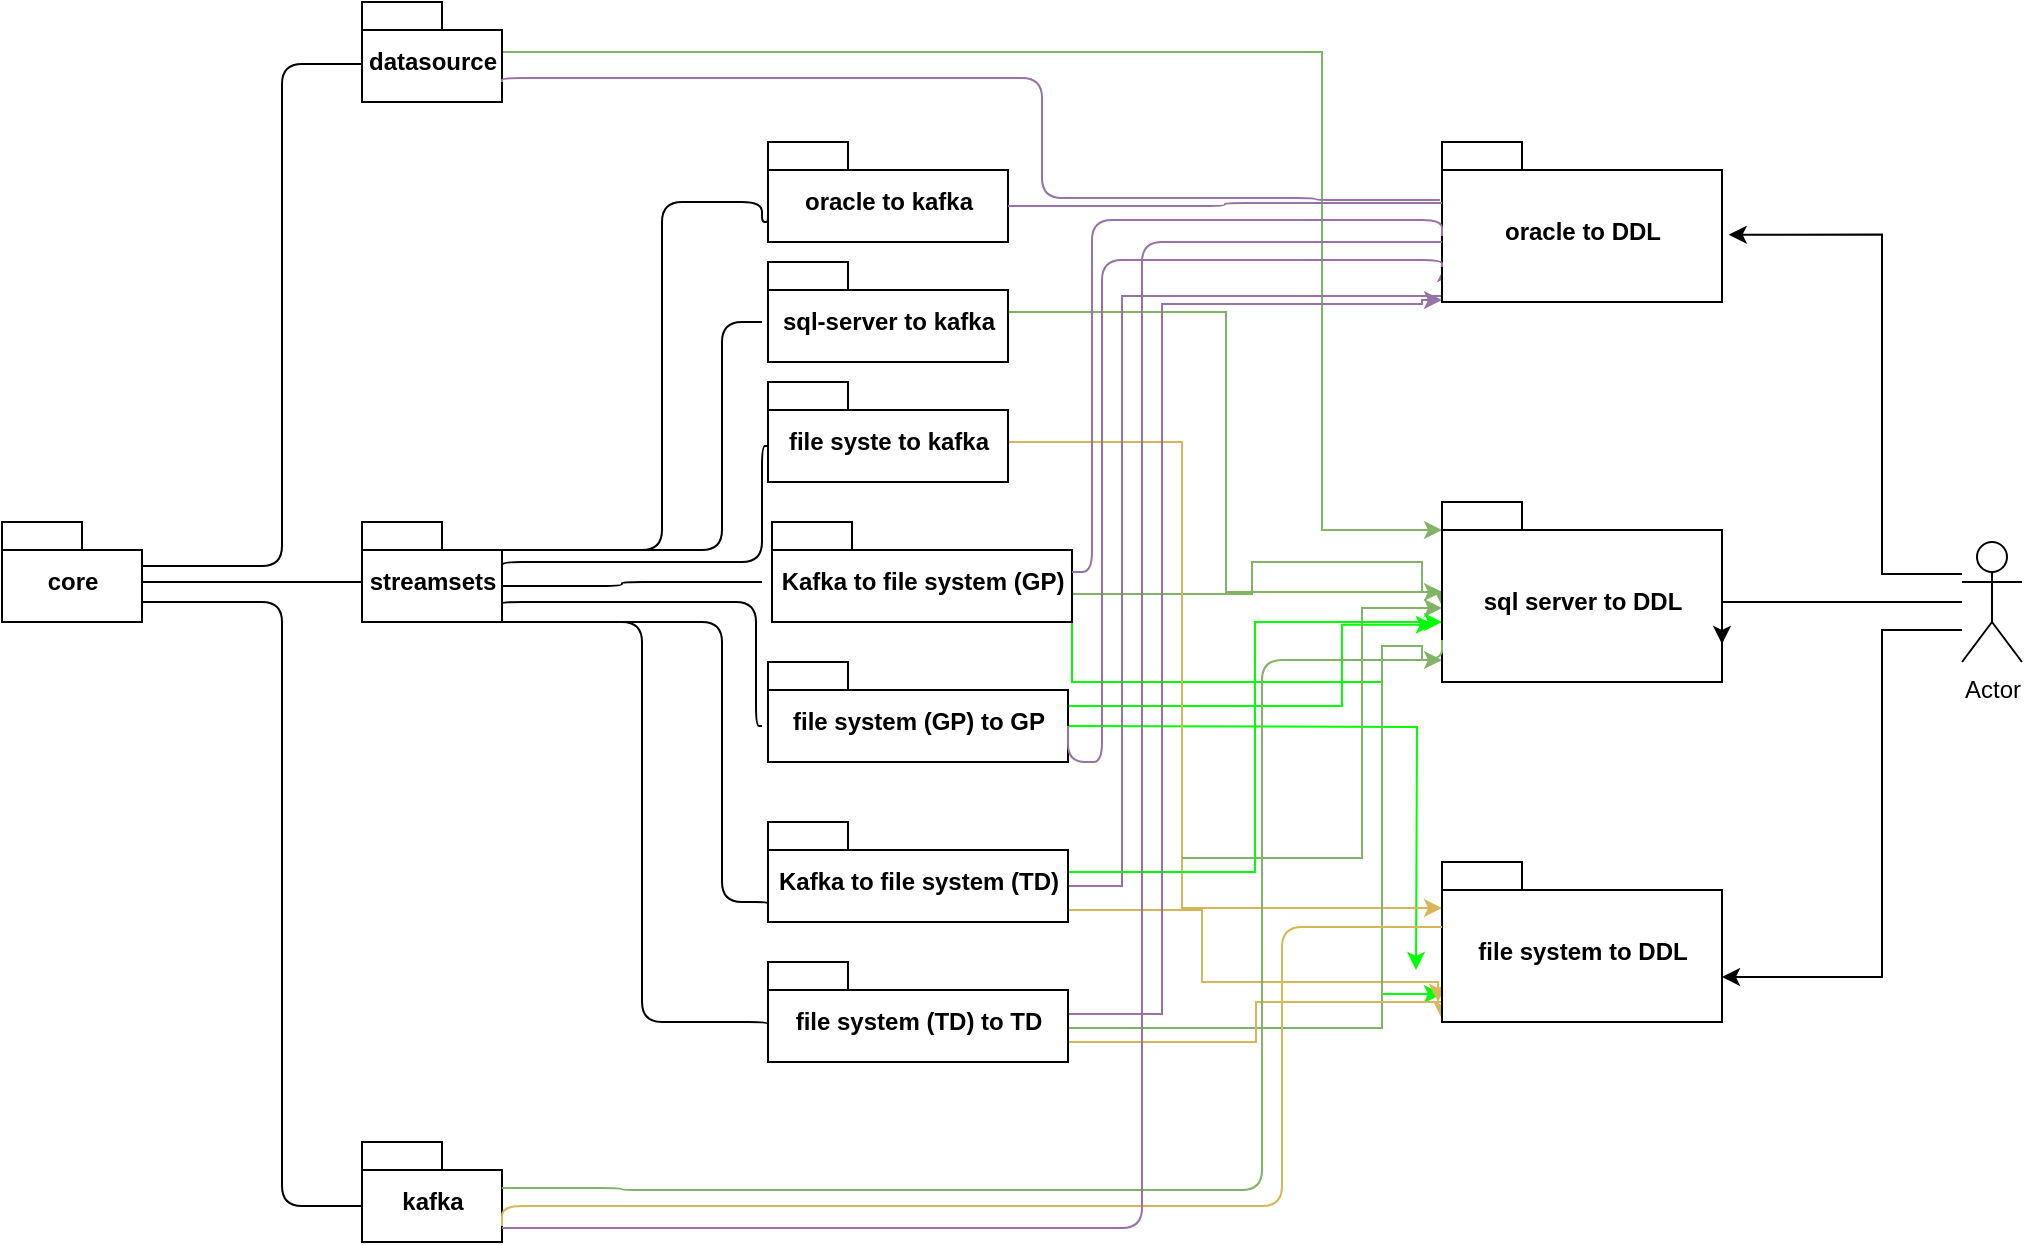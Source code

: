<mxfile version="13.5.4" type="github">
  <diagram name="Page-1" id="5f0bae14-7c28-e335-631c-24af17079c00">
    <mxGraphModel dx="782" dy="388" grid="1" gridSize="10" guides="1" tooltips="1" connect="1" arrows="1" fold="1" page="1" pageScale="1" pageWidth="1100" pageHeight="850" background="#ffffff" math="0" shadow="0">
      <root>
        <mxCell id="0" />
        <mxCell id="1" parent="0" />
        <mxCell id="2QyRIhkgAAj0MdfAddQl-88" style="edgeStyle=orthogonalEdgeStyle;rounded=0;orthogonalLoop=1;jettySize=auto;html=1;exitX=0;exitY=0;exitDx=150;exitDy=41;exitPerimeter=0;entryX=0;entryY=0;entryDx=0;entryDy=41;entryPerimeter=0;fillColor=#d5e8d4;strokeColor=#82b366;" edge="1" parent="1">
          <mxGeometry relative="1" as="geometry">
            <mxPoint x="595" y="346" as="sourcePoint" />
            <mxPoint x="780" y="325" as="targetPoint" />
            <Array as="points">
              <mxPoint x="595" y="326" />
              <mxPoint x="685" y="326" />
              <mxPoint x="685" y="310" />
              <mxPoint x="770" y="310" />
              <mxPoint x="770" y="325" />
            </Array>
          </mxGeometry>
        </mxCell>
        <mxCell id="2QyRIhkgAAj0MdfAddQl-110" style="edgeStyle=orthogonalEdgeStyle;rounded=0;orthogonalLoop=1;jettySize=auto;html=1;entryX=0;entryY=0;entryDx=0;entryDy=47;entryPerimeter=0;strokeColor=#00FF00;" edge="1" parent="1">
          <mxGeometry relative="1" as="geometry">
            <mxPoint x="595" y="334" as="sourcePoint" />
            <mxPoint x="780" y="526" as="targetPoint" />
            <Array as="points">
              <mxPoint x="595" y="370" />
              <mxPoint x="750" y="370" />
              <mxPoint x="750" y="526" />
            </Array>
          </mxGeometry>
        </mxCell>
        <mxCell id="2QyRIhkgAAj0MdfAddQl-11" value="Kafka to file system (GP)" style="shape=folder;fontStyle=1;spacingTop=10;tabWidth=40;tabHeight=14;tabPosition=left;html=1;" vertex="1" parent="1">
          <mxGeometry x="445" y="290" width="150" height="50" as="geometry" />
        </mxCell>
        <mxCell id="2QyRIhkgAAj0MdfAddQl-109" style="edgeStyle=orthogonalEdgeStyle;rounded=0;orthogonalLoop=1;jettySize=auto;html=1;strokeColor=#00FF00;entryX=-0.029;entryY=0.715;entryDx=0;entryDy=0;entryPerimeter=0;" edge="1" parent="1">
          <mxGeometry relative="1" as="geometry">
            <mxPoint x="775.94" y="341.35" as="targetPoint" />
            <mxPoint x="593" y="382" as="sourcePoint" />
            <Array as="points">
              <mxPoint x="730" y="382" />
              <mxPoint x="730" y="341" />
            </Array>
          </mxGeometry>
        </mxCell>
        <mxCell id="2QyRIhkgAAj0MdfAddQl-111" style="edgeStyle=orthogonalEdgeStyle;rounded=0;orthogonalLoop=1;jettySize=auto;html=1;entryX=0;entryY=0;entryDx=0;entryDy=47;entryPerimeter=0;strokeColor=#00FF00;" edge="1" parent="1">
          <mxGeometry relative="1" as="geometry">
            <mxPoint x="580" y="392" as="sourcePoint" />
            <mxPoint x="767" y="514" as="targetPoint" />
          </mxGeometry>
        </mxCell>
        <mxCell id="2QyRIhkgAAj0MdfAddQl-17" value="file system (GP) to GP" style="shape=folder;fontStyle=1;spacingTop=10;tabWidth=40;tabHeight=14;tabPosition=left;html=1;" vertex="1" parent="1">
          <mxGeometry x="443" y="360" width="150" height="50" as="geometry" />
        </mxCell>
        <mxCell id="2QyRIhkgAAj0MdfAddQl-6" value="core" style="shape=folder;fontStyle=1;spacingTop=10;tabWidth=40;tabHeight=14;tabPosition=left;html=1;" vertex="1" parent="1">
          <mxGeometry x="60" y="290" width="70" height="50" as="geometry" />
        </mxCell>
        <mxCell id="2QyRIhkgAAj0MdfAddQl-102" style="edgeStyle=orthogonalEdgeStyle;rounded=0;orthogonalLoop=1;jettySize=auto;html=1;entryX=0;entryY=0;entryDx=0;entryDy=52;entryPerimeter=0;fillColor=#d5e8d4;strokeColor=#82b366;" edge="1" parent="1" source="2QyRIhkgAAj0MdfAddQl-7" target="2QyRIhkgAAj0MdfAddQl-46">
          <mxGeometry relative="1" as="geometry">
            <Array as="points">
              <mxPoint x="672" y="185" />
              <mxPoint x="672" y="325" />
              <mxPoint x="780" y="325" />
            </Array>
          </mxGeometry>
        </mxCell>
        <mxCell id="2QyRIhkgAAj0MdfAddQl-7" value="sql-server to kafka" style="shape=folder;fontStyle=1;spacingTop=10;tabWidth=40;tabHeight=14;tabPosition=left;html=1;" vertex="1" parent="1">
          <mxGeometry x="443" y="160" width="120" height="50" as="geometry" />
        </mxCell>
        <mxCell id="2QyRIhkgAAj0MdfAddQl-90" style="edgeStyle=orthogonalEdgeStyle;rounded=0;orthogonalLoop=1;jettySize=auto;html=1;entryX=0;entryY=0;entryDx=0;entryDy=14;entryPerimeter=0;fillColor=#d5e8d4;strokeColor=#82b366;" edge="1" parent="1" source="2QyRIhkgAAj0MdfAddQl-8" target="2QyRIhkgAAj0MdfAddQl-46">
          <mxGeometry relative="1" as="geometry">
            <mxPoint x="700" y="300" as="targetPoint" />
            <Array as="points">
              <mxPoint x="720" y="55" />
              <mxPoint x="720" y="294" />
            </Array>
          </mxGeometry>
        </mxCell>
        <mxCell id="2QyRIhkgAAj0MdfAddQl-8" value="datasource" style="shape=folder;fontStyle=1;spacingTop=10;tabWidth=40;tabHeight=14;tabPosition=left;html=1;" vertex="1" parent="1">
          <mxGeometry x="240" y="30" width="70" height="50" as="geometry" />
        </mxCell>
        <mxCell id="2QyRIhkgAAj0MdfAddQl-9" value="oracle to kafka" style="shape=folder;fontStyle=1;spacingTop=10;tabWidth=40;tabHeight=14;tabPosition=left;html=1;" vertex="1" parent="1">
          <mxGeometry x="443" y="100" width="120" height="50" as="geometry" />
        </mxCell>
        <mxCell id="2QyRIhkgAAj0MdfAddQl-10" value="kafka" style="shape=folder;fontStyle=1;spacingTop=10;tabWidth=40;tabHeight=14;tabPosition=left;html=1;" vertex="1" parent="1">
          <mxGeometry x="240" y="600" width="70" height="50" as="geometry" />
        </mxCell>
        <mxCell id="2QyRIhkgAAj0MdfAddQl-92" style="edgeStyle=orthogonalEdgeStyle;rounded=0;orthogonalLoop=1;jettySize=auto;html=1;entryX=0;entryY=0;entryDx=0;entryDy=23;entryPerimeter=0;fillColor=#fff2cc;strokeColor=#d6b656;" edge="1" parent="1" source="2QyRIhkgAAj0MdfAddQl-14" target="2QyRIhkgAAj0MdfAddQl-47">
          <mxGeometry relative="1" as="geometry">
            <Array as="points">
              <mxPoint x="650" y="250" />
              <mxPoint x="650" y="483" />
            </Array>
          </mxGeometry>
        </mxCell>
        <mxCell id="2QyRIhkgAAj0MdfAddQl-14" value="file syste to kafka" style="shape=folder;fontStyle=1;spacingTop=10;tabWidth=40;tabHeight=14;tabPosition=left;html=1;" vertex="1" parent="1">
          <mxGeometry x="443" y="220" width="120" height="50" as="geometry" />
        </mxCell>
        <mxCell id="2QyRIhkgAAj0MdfAddQl-93" style="edgeStyle=orthogonalEdgeStyle;rounded=0;orthogonalLoop=1;jettySize=auto;html=1;entryX=0.014;entryY=0.675;entryDx=0;entryDy=0;entryPerimeter=0;fillColor=#e1d5e7;strokeColor=#9673a6;exitX=0;exitY=0;exitDx=150;exitDy=32;exitPerimeter=0;" edge="1" parent="1">
          <mxGeometry relative="1" as="geometry">
            <mxPoint x="781.96" y="161" as="targetPoint" />
            <mxPoint x="593" y="476" as="sourcePoint" />
            <Array as="points">
              <mxPoint x="593" y="472" />
              <mxPoint x="620" y="472" />
              <mxPoint x="620" y="177" />
              <mxPoint x="782" y="177" />
            </Array>
          </mxGeometry>
        </mxCell>
        <mxCell id="2QyRIhkgAAj0MdfAddQl-95" style="edgeStyle=orthogonalEdgeStyle;rounded=0;orthogonalLoop=1;jettySize=auto;html=1;entryX=0;entryY=0.667;entryDx=0;entryDy=0;entryPerimeter=0;fillColor=#d5e8d4;strokeColor=#82b366;" edge="1" parent="1">
          <mxGeometry relative="1" as="geometry">
            <mxPoint x="650" y="458" as="sourcePoint" />
            <mxPoint x="780" y="333.03" as="targetPoint" />
            <Array as="points">
              <mxPoint x="740" y="458" />
              <mxPoint x="740" y="333" />
            </Array>
          </mxGeometry>
        </mxCell>
        <mxCell id="2QyRIhkgAAj0MdfAddQl-99" style="edgeStyle=orthogonalEdgeStyle;rounded=0;orthogonalLoop=1;jettySize=auto;html=1;fillColor=#fff2cc;strokeColor=#d6b656;" edge="1" parent="1">
          <mxGeometry relative="1" as="geometry">
            <mxPoint x="593" y="484" as="sourcePoint" />
            <mxPoint x="778" y="530" as="targetPoint" />
            <Array as="points">
              <mxPoint x="660" y="484" />
              <mxPoint x="660" y="520" />
              <mxPoint x="778" y="520" />
            </Array>
          </mxGeometry>
        </mxCell>
        <mxCell id="2QyRIhkgAAj0MdfAddQl-107" style="edgeStyle=orthogonalEdgeStyle;orthogonalLoop=1;jettySize=auto;html=1;entryX=0;entryY=0.667;entryDx=0;entryDy=0;entryPerimeter=0;strokeColor=#00FF00;rounded=0;" edge="1" parent="1" source="2QyRIhkgAAj0MdfAddQl-15" target="2QyRIhkgAAj0MdfAddQl-46">
          <mxGeometry relative="1" as="geometry" />
        </mxCell>
        <mxCell id="2QyRIhkgAAj0MdfAddQl-15" value="Kafka to file system (TD)" style="shape=folder;fontStyle=1;spacingTop=10;tabWidth=40;tabHeight=14;tabPosition=left;html=1;" vertex="1" parent="1">
          <mxGeometry x="443" y="440" width="150" height="50" as="geometry" />
        </mxCell>
        <mxCell id="2QyRIhkgAAj0MdfAddQl-94" style="edgeStyle=orthogonalEdgeStyle;rounded=0;orthogonalLoop=1;jettySize=auto;html=1;fillColor=#e1d5e7;strokeColor=#9673a6;entryX=0;entryY=0.9;entryDx=0;entryDy=0;entryPerimeter=0;" edge="1" parent="1">
          <mxGeometry relative="1" as="geometry">
            <mxPoint x="583" y="536" as="sourcePoint" />
            <mxPoint x="780" y="179" as="targetPoint" />
            <Array as="points">
              <mxPoint x="640" y="536" />
              <mxPoint x="640" y="181" />
              <mxPoint x="770" y="181" />
              <mxPoint x="770" y="179" />
            </Array>
          </mxGeometry>
        </mxCell>
        <mxCell id="2QyRIhkgAAj0MdfAddQl-96" style="edgeStyle=orthogonalEdgeStyle;rounded=0;orthogonalLoop=1;jettySize=auto;html=1;entryX=0;entryY=0;entryDx=0;entryDy=71;entryPerimeter=0;fillColor=#d5e8d4;strokeColor=#82b366;" edge="1" parent="1">
          <mxGeometry relative="1" as="geometry">
            <mxPoint x="593" y="543" as="sourcePoint" />
            <mxPoint x="780" y="359" as="targetPoint" />
            <Array as="points">
              <mxPoint x="750" y="543" />
              <mxPoint x="750" y="352" />
              <mxPoint x="770" y="352" />
              <mxPoint x="770" y="359" />
            </Array>
          </mxGeometry>
        </mxCell>
        <mxCell id="2QyRIhkgAAj0MdfAddQl-100" style="edgeStyle=orthogonalEdgeStyle;rounded=0;orthogonalLoop=1;jettySize=auto;html=1;entryX=0;entryY=0;entryDx=0;entryDy=63.5;entryPerimeter=0;fillColor=#fff2cc;strokeColor=#d6b656;" edge="1" parent="1">
          <mxGeometry relative="1" as="geometry">
            <mxPoint x="593" y="550" as="sourcePoint" />
            <mxPoint x="780" y="538.5" as="targetPoint" />
            <Array as="points">
              <mxPoint x="687" y="550" />
              <mxPoint x="687" y="530" />
              <mxPoint x="780" y="530" />
            </Array>
          </mxGeometry>
        </mxCell>
        <mxCell id="2QyRIhkgAAj0MdfAddQl-16" value="file system (TD) to TD" style="shape=folder;fontStyle=1;spacingTop=10;tabWidth=40;tabHeight=14;tabPosition=left;html=1;" vertex="1" parent="1">
          <mxGeometry x="443" y="510" width="150" height="50" as="geometry" />
        </mxCell>
        <mxCell id="2QyRIhkgAAj0MdfAddQl-25" value="" style="endArrow=none;html=1;edgeStyle=orthogonalEdgeStyle;entryX=0;entryY=0;entryDx=0;entryDy=32;entryPerimeter=0;" edge="1" parent="1" target="2QyRIhkgAAj0MdfAddQl-10">
          <mxGeometry relative="1" as="geometry">
            <mxPoint x="130" y="330" as="sourcePoint" />
            <mxPoint x="260" y="330" as="targetPoint" />
            <Array as="points">
              <mxPoint x="200" y="330" />
              <mxPoint x="200" y="632" />
            </Array>
          </mxGeometry>
        </mxCell>
        <mxCell id="2QyRIhkgAAj0MdfAddQl-28" value="" style="endArrow=none;html=1;edgeStyle=orthogonalEdgeStyle;exitX=0;exitY=0;exitDx=70;exitDy=23;exitPerimeter=0;" edge="1" parent="1">
          <mxGeometry relative="1" as="geometry">
            <mxPoint x="130" y="312" as="sourcePoint" />
            <mxPoint x="240" y="61" as="targetPoint" />
            <Array as="points">
              <mxPoint x="200" y="312" />
              <mxPoint x="200" y="61" />
            </Array>
          </mxGeometry>
        </mxCell>
        <mxCell id="2QyRIhkgAAj0MdfAddQl-31" value="" style="endArrow=none;html=1;edgeStyle=orthogonalEdgeStyle;exitX=0;exitY=0;exitDx=70;exitDy=32;exitPerimeter=0;" edge="1" parent="1" source="2QyRIhkgAAj0MdfAddQl-5">
          <mxGeometry relative="1" as="geometry">
            <mxPoint x="370" y="320" as="sourcePoint" />
            <mxPoint x="440" y="320" as="targetPoint" />
            <Array as="points">
              <mxPoint x="370" y="322" />
              <mxPoint x="370" y="320" />
            </Array>
          </mxGeometry>
        </mxCell>
        <mxCell id="2QyRIhkgAAj0MdfAddQl-33" value="" style="endArrow=none;html=1;edgeStyle=orthogonalEdgeStyle;entryX=0;entryY=0;entryDx=0;entryDy=32;entryPerimeter=0;exitX=0;exitY=0;exitDx=70;exitDy=41;exitPerimeter=0;" edge="1" parent="1" source="2QyRIhkgAAj0MdfAddQl-5">
          <mxGeometry relative="1" as="geometry">
            <mxPoint x="350" y="330" as="sourcePoint" />
            <mxPoint x="440" y="392" as="targetPoint" />
            <Array as="points">
              <mxPoint x="310" y="330" />
              <mxPoint x="437" y="330" />
              <mxPoint x="437" y="392" />
            </Array>
          </mxGeometry>
        </mxCell>
        <mxCell id="2QyRIhkgAAj0MdfAddQl-35" value="" style="endArrow=none;html=1;edgeStyle=orthogonalEdgeStyle;exitX=0;exitY=0;exitDx=70;exitDy=50;exitPerimeter=0;entryX=0;entryY=0;entryDx=0;entryDy=41;entryPerimeter=0;" edge="1" parent="1" source="2QyRIhkgAAj0MdfAddQl-5" target="2QyRIhkgAAj0MdfAddQl-15">
          <mxGeometry relative="1" as="geometry">
            <mxPoint x="370" y="340" as="sourcePoint" />
            <mxPoint x="490" y="480" as="targetPoint" />
            <Array as="points">
              <mxPoint x="420" y="340" />
              <mxPoint x="420" y="480" />
            </Array>
          </mxGeometry>
        </mxCell>
        <mxCell id="2QyRIhkgAAj0MdfAddQl-37" value="" style="endArrow=none;html=1;edgeStyle=orthogonalEdgeStyle;entryX=0;entryY=0;entryDx=0;entryDy=32;entryPerimeter=0;" edge="1" parent="1" target="2QyRIhkgAAj0MdfAddQl-16">
          <mxGeometry relative="1" as="geometry">
            <mxPoint x="360" y="340" as="sourcePoint" />
            <mxPoint x="490" y="540" as="targetPoint" />
            <Array as="points">
              <mxPoint x="380" y="340" />
              <mxPoint x="380" y="540" />
              <mxPoint x="443" y="540" />
            </Array>
          </mxGeometry>
        </mxCell>
        <mxCell id="2QyRIhkgAAj0MdfAddQl-39" value="" style="endArrow=none;html=1;edgeStyle=orthogonalEdgeStyle;entryX=0;entryY=0;entryDx=0;entryDy=32;entryPerimeter=0;exitX=0;exitY=0;exitDx=70;exitDy=23;exitPerimeter=0;" edge="1" parent="1" source="2QyRIhkgAAj0MdfAddQl-5" target="2QyRIhkgAAj0MdfAddQl-14">
          <mxGeometry relative="1" as="geometry">
            <mxPoint x="360" y="310" as="sourcePoint" />
            <mxPoint x="440" y="230" as="targetPoint" />
            <Array as="points">
              <mxPoint x="310" y="310" />
              <mxPoint x="440" y="310" />
              <mxPoint x="440" y="252" />
            </Array>
          </mxGeometry>
        </mxCell>
        <mxCell id="2QyRIhkgAAj0MdfAddQl-41" value="" style="endArrow=none;html=1;edgeStyle=orthogonalEdgeStyle;exitX=0;exitY=0;exitDx=70;exitDy=14;exitPerimeter=0;" edge="1" parent="1" source="2QyRIhkgAAj0MdfAddQl-5">
          <mxGeometry relative="1" as="geometry">
            <mxPoint x="370" y="320" as="sourcePoint" />
            <mxPoint x="440" y="190" as="targetPoint" />
            <Array as="points">
              <mxPoint x="420" y="304" />
              <mxPoint x="420" y="190" />
            </Array>
          </mxGeometry>
        </mxCell>
        <mxCell id="2QyRIhkgAAj0MdfAddQl-43" value="" style="endArrow=none;html=1;edgeStyle=orthogonalEdgeStyle;exitX=0;exitY=0;exitDx=70;exitDy=14;exitPerimeter=0;entryX=0;entryY=0;entryDx=0;entryDy=32;entryPerimeter=0;" edge="1" parent="1" target="2QyRIhkgAAj0MdfAddQl-9">
          <mxGeometry relative="1" as="geometry">
            <mxPoint x="360" y="304" as="sourcePoint" />
            <mxPoint x="440" y="140" as="targetPoint" />
            <Array as="points">
              <mxPoint x="390" y="304" />
              <mxPoint x="390" y="130" />
              <mxPoint x="440" y="130" />
              <mxPoint x="440" y="140" />
              <mxPoint x="443" y="140" />
            </Array>
          </mxGeometry>
        </mxCell>
        <mxCell id="2QyRIhkgAAj0MdfAddQl-45" value="oracle to DDL" style="shape=folder;fontStyle=1;spacingTop=10;tabWidth=40;tabHeight=14;tabPosition=left;html=1;" vertex="1" parent="1">
          <mxGeometry x="780" y="100" width="140" height="80" as="geometry" />
        </mxCell>
        <mxCell id="2QyRIhkgAAj0MdfAddQl-46" value="sql server to DDL" style="shape=folder;fontStyle=1;spacingTop=10;tabWidth=40;tabHeight=14;tabPosition=left;html=1;" vertex="1" parent="1">
          <mxGeometry x="780" y="280" width="140" height="90" as="geometry" />
        </mxCell>
        <mxCell id="2QyRIhkgAAj0MdfAddQl-47" value="file system to DDL" style="shape=folder;fontStyle=1;spacingTop=10;tabWidth=40;tabHeight=14;tabPosition=left;html=1;" vertex="1" parent="1">
          <mxGeometry x="780" y="460" width="140" height="80" as="geometry" />
        </mxCell>
        <mxCell id="2QyRIhkgAAj0MdfAddQl-48" value="" style="endArrow=none;html=1;edgeStyle=orthogonalEdgeStyle;fillColor=#e1d5e7;strokeColor=#9673a6;entryX=0.014;entryY=0.263;entryDx=0;entryDy=0;entryPerimeter=0;exitX=0;exitY=0;exitDx=70;exitDy=32;exitPerimeter=0;" edge="1" parent="1">
          <mxGeometry relative="1" as="geometry">
            <mxPoint x="310" y="70" as="sourcePoint" />
            <mxPoint x="778.96" y="129.04" as="targetPoint" />
            <Array as="points">
              <mxPoint x="310" y="68" />
              <mxPoint x="580" y="68" />
              <mxPoint x="580" y="128" />
              <mxPoint x="717" y="128" />
              <mxPoint x="717" y="129" />
            </Array>
          </mxGeometry>
        </mxCell>
        <mxCell id="2QyRIhkgAAj0MdfAddQl-55" value="" style="endArrow=none;html=1;edgeStyle=orthogonalEdgeStyle;fillColor=#e1d5e7;strokeColor=#9673a6;entryX=0;entryY=0;entryDx=0;entryDy=30.5;entryPerimeter=0;exitX=0;exitY=0;exitDx=120;exitDy=32;exitPerimeter=0;" edge="1" parent="1" source="2QyRIhkgAAj0MdfAddQl-9" target="2QyRIhkgAAj0MdfAddQl-45">
          <mxGeometry relative="1" as="geometry">
            <mxPoint x="620" y="130" as="sourcePoint" />
            <mxPoint x="720" y="130" as="targetPoint" />
            <Array as="points" />
          </mxGeometry>
        </mxCell>
        <mxCell id="2QyRIhkgAAj0MdfAddQl-61" value="" style="endArrow=none;html=1;edgeStyle=orthogonalEdgeStyle;entryX=0;entryY=0;entryDx=0;entryDy=47;entryPerimeter=0;fillColor=#e1d5e7;strokeColor=#9673a6;" edge="1" parent="1" target="2QyRIhkgAAj0MdfAddQl-45">
          <mxGeometry relative="1" as="geometry">
            <mxPoint x="595" y="315" as="sourcePoint" />
            <mxPoint x="725.98" y="140.04" as="targetPoint" />
            <Array as="points">
              <mxPoint x="605" y="315" />
              <mxPoint x="605" y="139" />
              <mxPoint x="780" y="139" />
            </Array>
          </mxGeometry>
        </mxCell>
        <mxCell id="2QyRIhkgAAj0MdfAddQl-65" value="" style="endArrow=none;html=1;edgeStyle=orthogonalEdgeStyle;fillColor=#e1d5e7;strokeColor=#9673a6;entryX=0;entryY=0;entryDx=0;entryDy=63.5;entryPerimeter=0;exitX=0;exitY=0;exitDx=150;exitDy=32;exitPerimeter=0;" edge="1" parent="1" source="2QyRIhkgAAj0MdfAddQl-17">
          <mxGeometry relative="1" as="geometry">
            <mxPoint x="600" y="389" as="sourcePoint" />
            <mxPoint x="780" y="162.5" as="targetPoint" />
            <Array as="points">
              <mxPoint x="593" y="410" />
              <mxPoint x="610" y="410" />
              <mxPoint x="610" y="159" />
              <mxPoint x="780" y="159" />
            </Array>
          </mxGeometry>
        </mxCell>
        <mxCell id="2QyRIhkgAAj0MdfAddQl-68" value="" style="endArrow=none;html=1;edgeStyle=orthogonalEdgeStyle;entryX=0;entryY=0;entryDx=0;entryDy=30.5;entryPerimeter=0;fillColor=#fff2cc;strokeColor=#d6b656;" edge="1" parent="1">
          <mxGeometry relative="1" as="geometry">
            <mxPoint x="310" y="642" as="sourcePoint" />
            <mxPoint x="780" y="492.5" as="targetPoint" />
            <Array as="points">
              <mxPoint x="700" y="632" />
              <mxPoint x="700" y="492" />
            </Array>
          </mxGeometry>
        </mxCell>
        <mxCell id="2QyRIhkgAAj0MdfAddQl-71" value="" style="endArrow=none;html=1;edgeStyle=orthogonalEdgeStyle;exitX=0;exitY=0;exitDx=70;exitDy=23;exitPerimeter=0;fillColor=#d5e8d4;strokeColor=#82b366;" edge="1" parent="1" source="2QyRIhkgAAj0MdfAddQl-10">
          <mxGeometry relative="1" as="geometry">
            <mxPoint x="370" y="622" as="sourcePoint" />
            <mxPoint x="780" y="349" as="targetPoint" />
            <Array as="points">
              <mxPoint x="370" y="623" />
              <mxPoint x="370" y="624" />
              <mxPoint x="690" y="624" />
              <mxPoint x="690" y="359" />
              <mxPoint x="780" y="359" />
            </Array>
          </mxGeometry>
        </mxCell>
        <mxCell id="2QyRIhkgAAj0MdfAddQl-84" value="" style="endArrow=none;html=1;edgeStyle=orthogonalEdgeStyle;fillColor=#e1d5e7;strokeColor=#9673a6;" edge="1" parent="1">
          <mxGeometry relative="1" as="geometry">
            <mxPoint x="310" y="643" as="sourcePoint" />
            <mxPoint x="780" y="150" as="targetPoint" />
            <Array as="points">
              <mxPoint x="630" y="643" />
              <mxPoint x="630" y="150" />
            </Array>
          </mxGeometry>
        </mxCell>
        <mxCell id="2QyRIhkgAAj0MdfAddQl-5" value="streamsets" style="shape=folder;fontStyle=1;spacingTop=10;tabWidth=40;tabHeight=14;tabPosition=left;html=1;" vertex="1" parent="1">
          <mxGeometry x="240" y="290" width="70" height="50" as="geometry" />
        </mxCell>
        <mxCell id="2QyRIhkgAAj0MdfAddQl-101" value="" style="endArrow=none;html=1;edgeStyle=orthogonalEdgeStyle;" edge="1" parent="1" target="2QyRIhkgAAj0MdfAddQl-5">
          <mxGeometry relative="1" as="geometry">
            <mxPoint x="130" y="320" as="sourcePoint" />
            <mxPoint x="290" y="320" as="targetPoint" />
            <Array as="points">
              <mxPoint x="210" y="320" />
              <mxPoint x="210" y="320" />
            </Array>
          </mxGeometry>
        </mxCell>
        <mxCell id="2QyRIhkgAAj0MdfAddQl-104" style="edgeStyle=orthogonalEdgeStyle;rounded=0;orthogonalLoop=1;jettySize=auto;html=1;entryX=1.024;entryY=0.504;entryDx=0;entryDy=0;entryPerimeter=0;" edge="1" parent="1">
          <mxGeometry relative="1" as="geometry">
            <mxPoint x="923.36" y="146.32" as="targetPoint" />
            <mxPoint x="1040" y="316" as="sourcePoint" />
            <Array as="points">
              <mxPoint x="1000" y="316" />
              <mxPoint x="1000" y="146" />
            </Array>
          </mxGeometry>
        </mxCell>
        <mxCell id="2QyRIhkgAAj0MdfAddQl-105" style="edgeStyle=orthogonalEdgeStyle;rounded=0;orthogonalLoop=1;jettySize=auto;html=1;entryX=0;entryY=0;entryDx=140;entryDy=63.5;entryPerimeter=0;" edge="1" parent="1">
          <mxGeometry relative="1" as="geometry">
            <mxPoint x="1040" y="344" as="sourcePoint" />
            <mxPoint x="920" y="517.5" as="targetPoint" />
            <Array as="points">
              <mxPoint x="1000" y="344" />
              <mxPoint x="1000" y="518" />
            </Array>
          </mxGeometry>
        </mxCell>
        <mxCell id="2QyRIhkgAAj0MdfAddQl-106" style="edgeStyle=orthogonalEdgeStyle;rounded=0;orthogonalLoop=1;jettySize=auto;html=1;entryX=0;entryY=0;entryDx=140;entryDy=71;entryPerimeter=0;" edge="1" parent="1" source="2QyRIhkgAAj0MdfAddQl-103" target="2QyRIhkgAAj0MdfAddQl-46">
          <mxGeometry relative="1" as="geometry">
            <Array as="points">
              <mxPoint x="920" y="330" />
            </Array>
          </mxGeometry>
        </mxCell>
        <mxCell id="2QyRIhkgAAj0MdfAddQl-103" value="Actor" style="shape=umlActor;verticalLabelPosition=bottom;verticalAlign=top;html=1;" vertex="1" parent="1">
          <mxGeometry x="1040" y="300" width="30" height="60" as="geometry" />
        </mxCell>
      </root>
    </mxGraphModel>
  </diagram>
</mxfile>
